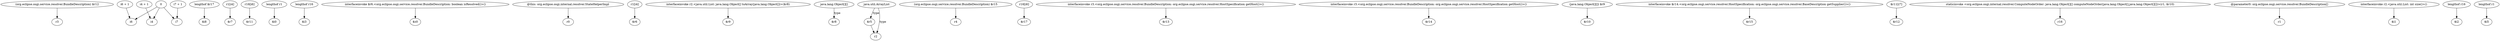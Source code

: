 digraph g {
0[label="(org.eclipse.osgi.service.resolver.BundleDescription) $r12"]
1[label="r3"]
0->1[label=""]
2[label="i6 + 1"]
3[label="i6"]
2->3[label=""]
4[label="0"]
4->3[label=""]
5[label="lengthof $r17"]
6[label="$i8"]
5->6[label=""]
7[label="r1[i4]"]
8[label="$r7"]
7->8[label=""]
9[label="r16[i6]"]
10[label="$r11"]
9->10[label=""]
11[label="lengthof r1"]
12[label="$i0"]
11->12[label=""]
13[label="lengthof r16"]
14[label="$i3"]
13->14[label=""]
15[label="interfaceinvoke $r6.<org.eclipse.osgi.service.resolver.BundleDescription: boolean isResolved()>()"]
16[label="$z0"]
15->16[label=""]
17[label="i7 + 1"]
18[label="i7"]
17->18[label=""]
19[label="@this: org.eclipse.osgi.internal.resolver.StateHelperImpl"]
20[label="r0"]
19->20[label=""]
21[label="r1[i4]"]
22[label="$r6"]
21->22[label=""]
23[label="interfaceinvoke r2.<java.util.List: java.lang.Object[] toArray(java.lang.Object[])>($r8)"]
24[label="$r9"]
23->24[label=""]
25[label="java.lang.Object[][]"]
26[label="$r8"]
25->26[label="type"]
27[label="$r5"]
28[label="r2"]
27->28[label=""]
29[label="(org.eclipse.osgi.service.resolver.BundleDescription) $r15"]
30[label="r4"]
29->30[label=""]
31[label="r16[i6]"]
32[label="$r17"]
31->32[label=""]
33[label="interfaceinvoke r3.<org.eclipse.osgi.service.resolver.BundleDescription: org.eclipse.osgi.service.resolver.HostSpecification getHost()>()"]
34[label="$r13"]
33->34[label=""]
4->18[label=""]
35[label="interfaceinvoke r3.<org.eclipse.osgi.service.resolver.BundleDescription: org.eclipse.osgi.service.resolver.HostSpecification getHost()>()"]
36[label="$r14"]
35->36[label=""]
37[label="(java.lang.Object[][]) $r9"]
38[label="$r10"]
37->38[label=""]
39[label="interfaceinvoke $r14.<org.eclipse.osgi.service.resolver.HostSpecification: org.eclipse.osgi.service.resolver.BaseDescription getSupplier()>()"]
40[label="$r15"]
39->40[label=""]
41[label="i4"]
4->41[label=""]
42[label="$r11[i7]"]
43[label="$r12"]
42->43[label=""]
44[label="staticinvoke <org.eclipse.osgi.internal.resolver.ComputeNodeOrder: java.lang.Object[][] computeNodeOrder(java.lang.Object[],java.lang.Object[][])>(r1, $r10)"]
45[label="r16"]
44->45[label=""]
46[label="@parameter0: org.eclipse.osgi.service.resolver.BundleDescription[]"]
47[label="r1"]
46->47[label=""]
48[label="interfaceinvoke r2.<java.util.List: int size()>()"]
49[label="$i1"]
48->49[label=""]
50[label="lengthof r16"]
51[label="$i2"]
50->51[label=""]
52[label="java.util.ArrayList"]
52->28[label="type"]
53[label="lengthof r1"]
54[label="$i5"]
53->54[label=""]
55[label="i4 + 1"]
55->41[label=""]
52->27[label="type"]
}